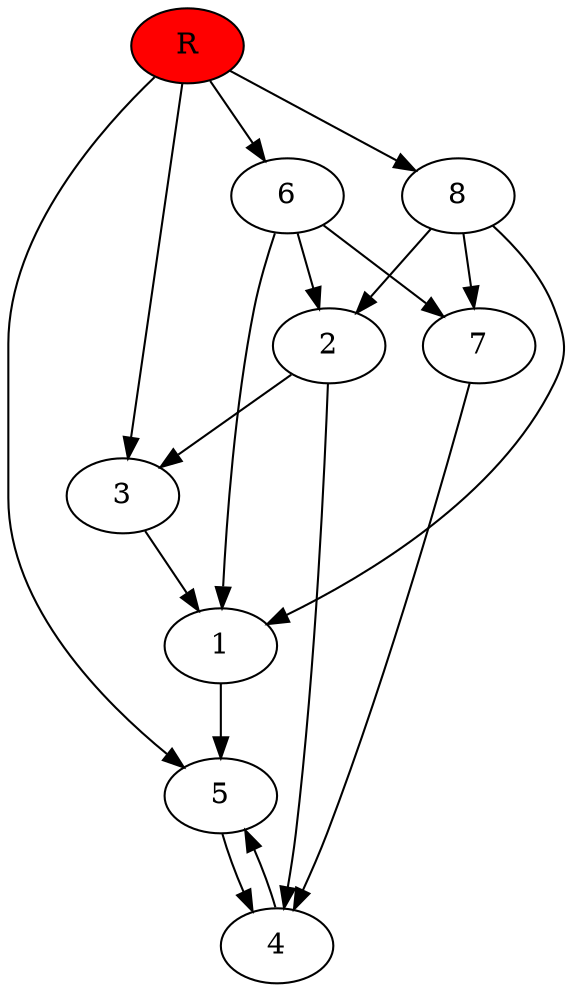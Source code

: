 digraph prb5175 {
	1
	2
	3
	4
	5
	6
	7
	8
	R [fillcolor="#ff0000" style=filled]
	1 -> 5
	2 -> 3
	2 -> 4
	3 -> 1
	4 -> 5
	5 -> 4
	6 -> 1
	6 -> 2
	6 -> 7
	7 -> 4
	8 -> 1
	8 -> 2
	8 -> 7
	R -> 3
	R -> 5
	R -> 6
	R -> 8
}
